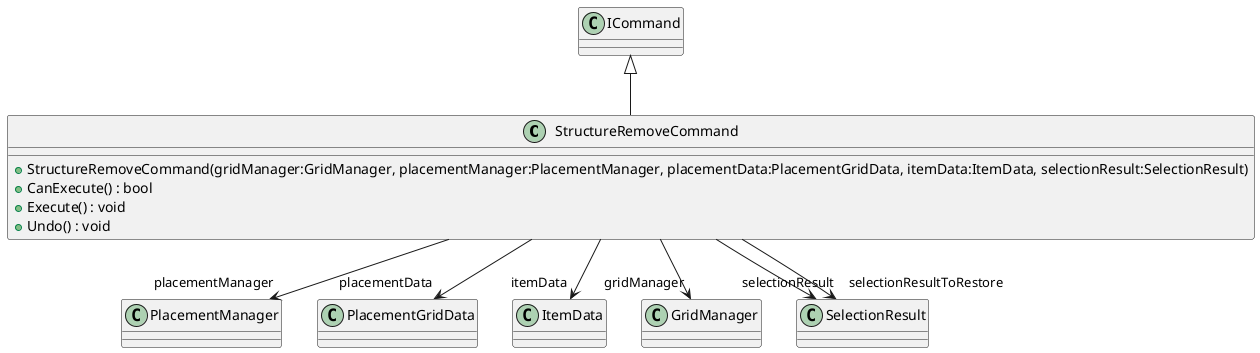 @startuml
class StructureRemoveCommand {
    + StructureRemoveCommand(gridManager:GridManager, placementManager:PlacementManager, placementData:PlacementGridData, itemData:ItemData, selectionResult:SelectionResult)
    + CanExecute() : bool
    + Execute() : void
    + Undo() : void
}
ICommand <|-- StructureRemoveCommand
StructureRemoveCommand --> "placementManager" PlacementManager
StructureRemoveCommand --> "placementData" PlacementGridData
StructureRemoveCommand --> "itemData" ItemData
StructureRemoveCommand --> "gridManager" GridManager
StructureRemoveCommand --> "selectionResult" SelectionResult
StructureRemoveCommand --> "selectionResultToRestore" SelectionResult
@enduml
